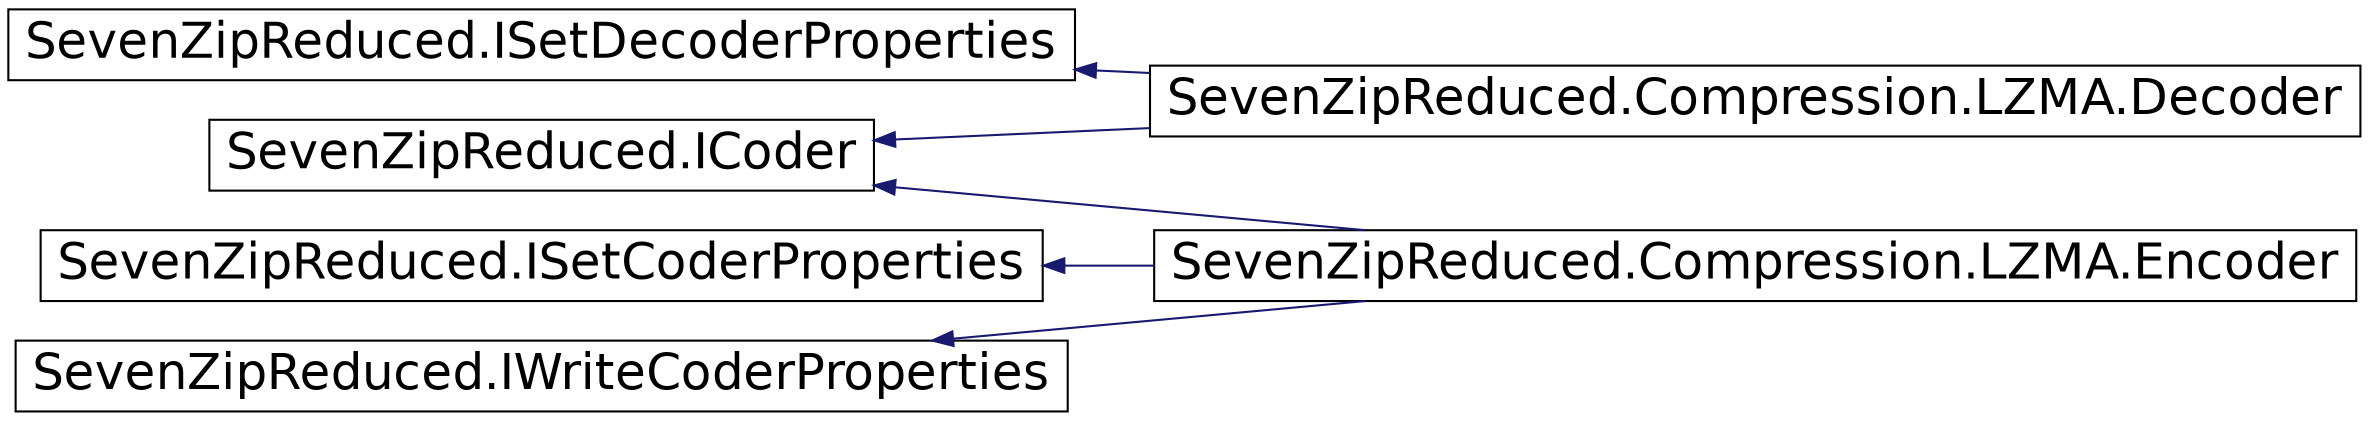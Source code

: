 digraph G
{
  edge [fontname="Helvetica",fontsize="24",labelfontname="Helvetica",labelfontsize="24"];
  node [fontname="Helvetica",fontsize="24",shape=record];
  rankdir="LR";
  Node1 [label="SevenZipReduced.ICoder",height=0.2,width=0.4,color="black", fillcolor="white", style="filled",URL="$interface_seven_zip_reduced_1_1_i_coder.html"];
  Node1 -> Node2 [dir="back",color="midnightblue",fontsize="24",style="solid",fontname="Helvetica"];
  Node2 [label="SevenZipReduced.Compression.LZMA.Decoder",height=0.2,width=0.4,color="black", fillcolor="white", style="filled",URL="$class_seven_zip_reduced_1_1_compression_1_1_l_z_m_a_1_1_decoder.html"];
  Node1 -> Node3 [dir="back",color="midnightblue",fontsize="24",style="solid",fontname="Helvetica"];
  Node3 [label="SevenZipReduced.Compression.LZMA.Encoder",height=0.2,width=0.4,color="black", fillcolor="white", style="filled",URL="$class_seven_zip_reduced_1_1_compression_1_1_l_z_m_a_1_1_encoder.html"];
  Node4 [label="SevenZipReduced.ISetCoderProperties",height=0.2,width=0.4,color="black", fillcolor="white", style="filled",URL="$interface_seven_zip_reduced_1_1_i_set_coder_properties.html"];
  Node4 -> Node3 [dir="back",color="midnightblue",fontsize="24",style="solid",fontname="Helvetica"];
  Node5 [label="SevenZipReduced.ISetDecoderProperties",height=0.2,width=0.4,color="black", fillcolor="white", style="filled",URL="$interface_seven_zip_reduced_1_1_i_set_decoder_properties.html"];
  Node5 -> Node2 [dir="back",color="midnightblue",fontsize="24",style="solid",fontname="Helvetica"];
  Node6 [label="SevenZipReduced.IWriteCoderProperties",height=0.2,width=0.4,color="black", fillcolor="white", style="filled",URL="$interface_seven_zip_reduced_1_1_i_write_coder_properties.html"];
  Node6 -> Node3 [dir="back",color="midnightblue",fontsize="24",style="solid",fontname="Helvetica"];
}
